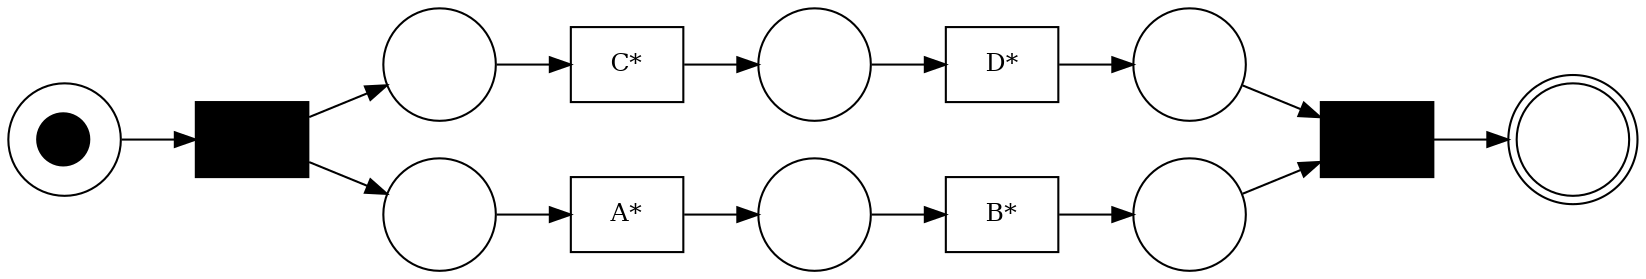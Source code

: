 digraph "imdf_net_1671897054.5475252" {
	graph [bgcolor=white rankdir=LR]
	node [shape=box]
	5070266192 [label="" fillcolor=black fontsize=12 style=filled]
	5070766992 [label="" fillcolor=black fontsize=12 style=filled]
	5070767568 [label="C*" fontsize=12]
	5070767312 [label="D*" fontsize=12]
	5070768016 [label="A*" fontsize=12]
	5070672912 [label="B*" fontsize=12]
	5070443088 [label=<&#9679;> fixedsize=true fontsize=34 shape=circle width=0.75]
	5070767632 [label="" fixedsize=true shape=circle width=0.75]
	5070766928 [label="" fixedsize=true shape=circle width=0.75]
	5070767504 [label="" fixedsize=true shape=circle width=0.75]
	5070767824 [label="" fixedsize=true shape=circle width=0.75]
	5070770128 [label="" fixedsize=true shape=circle width=0.75]
	5070768528 [label="" fixedsize=true shape=circle width=0.75]
	5070443024 [label="" fixedsize=true fontsize=32 shape=doublecircle width=0.75]
	5070672912 -> 5070768528 [arrowhead=normal fontsize=12]
	5070767312 -> 5070767504 [arrowhead=normal fontsize=12]
	5070767568 -> 5070767824 [arrowhead=normal fontsize=12]
	5070768016 -> 5070767632 [arrowhead=normal fontsize=12]
	5070767632 -> 5070672912 [arrowhead=normal fontsize=12]
	5070766928 -> 5070767568 [arrowhead=normal fontsize=12]
	5070767504 -> 5070766992 [arrowhead=normal fontsize=12]
	5070767824 -> 5070767312 [arrowhead=normal fontsize=12]
	5070770128 -> 5070768016 [arrowhead=normal fontsize=12]
	5070768528 -> 5070766992 [arrowhead=normal fontsize=12]
	5070443088 -> 5070266192 [arrowhead=normal fontsize=12]
	5070766992 -> 5070443024 [arrowhead=normal fontsize=12]
	5070266192 -> 5070766928 [arrowhead=normal fontsize=12]
	5070266192 -> 5070770128 [arrowhead=normal fontsize=12]
	overlap=false
}
